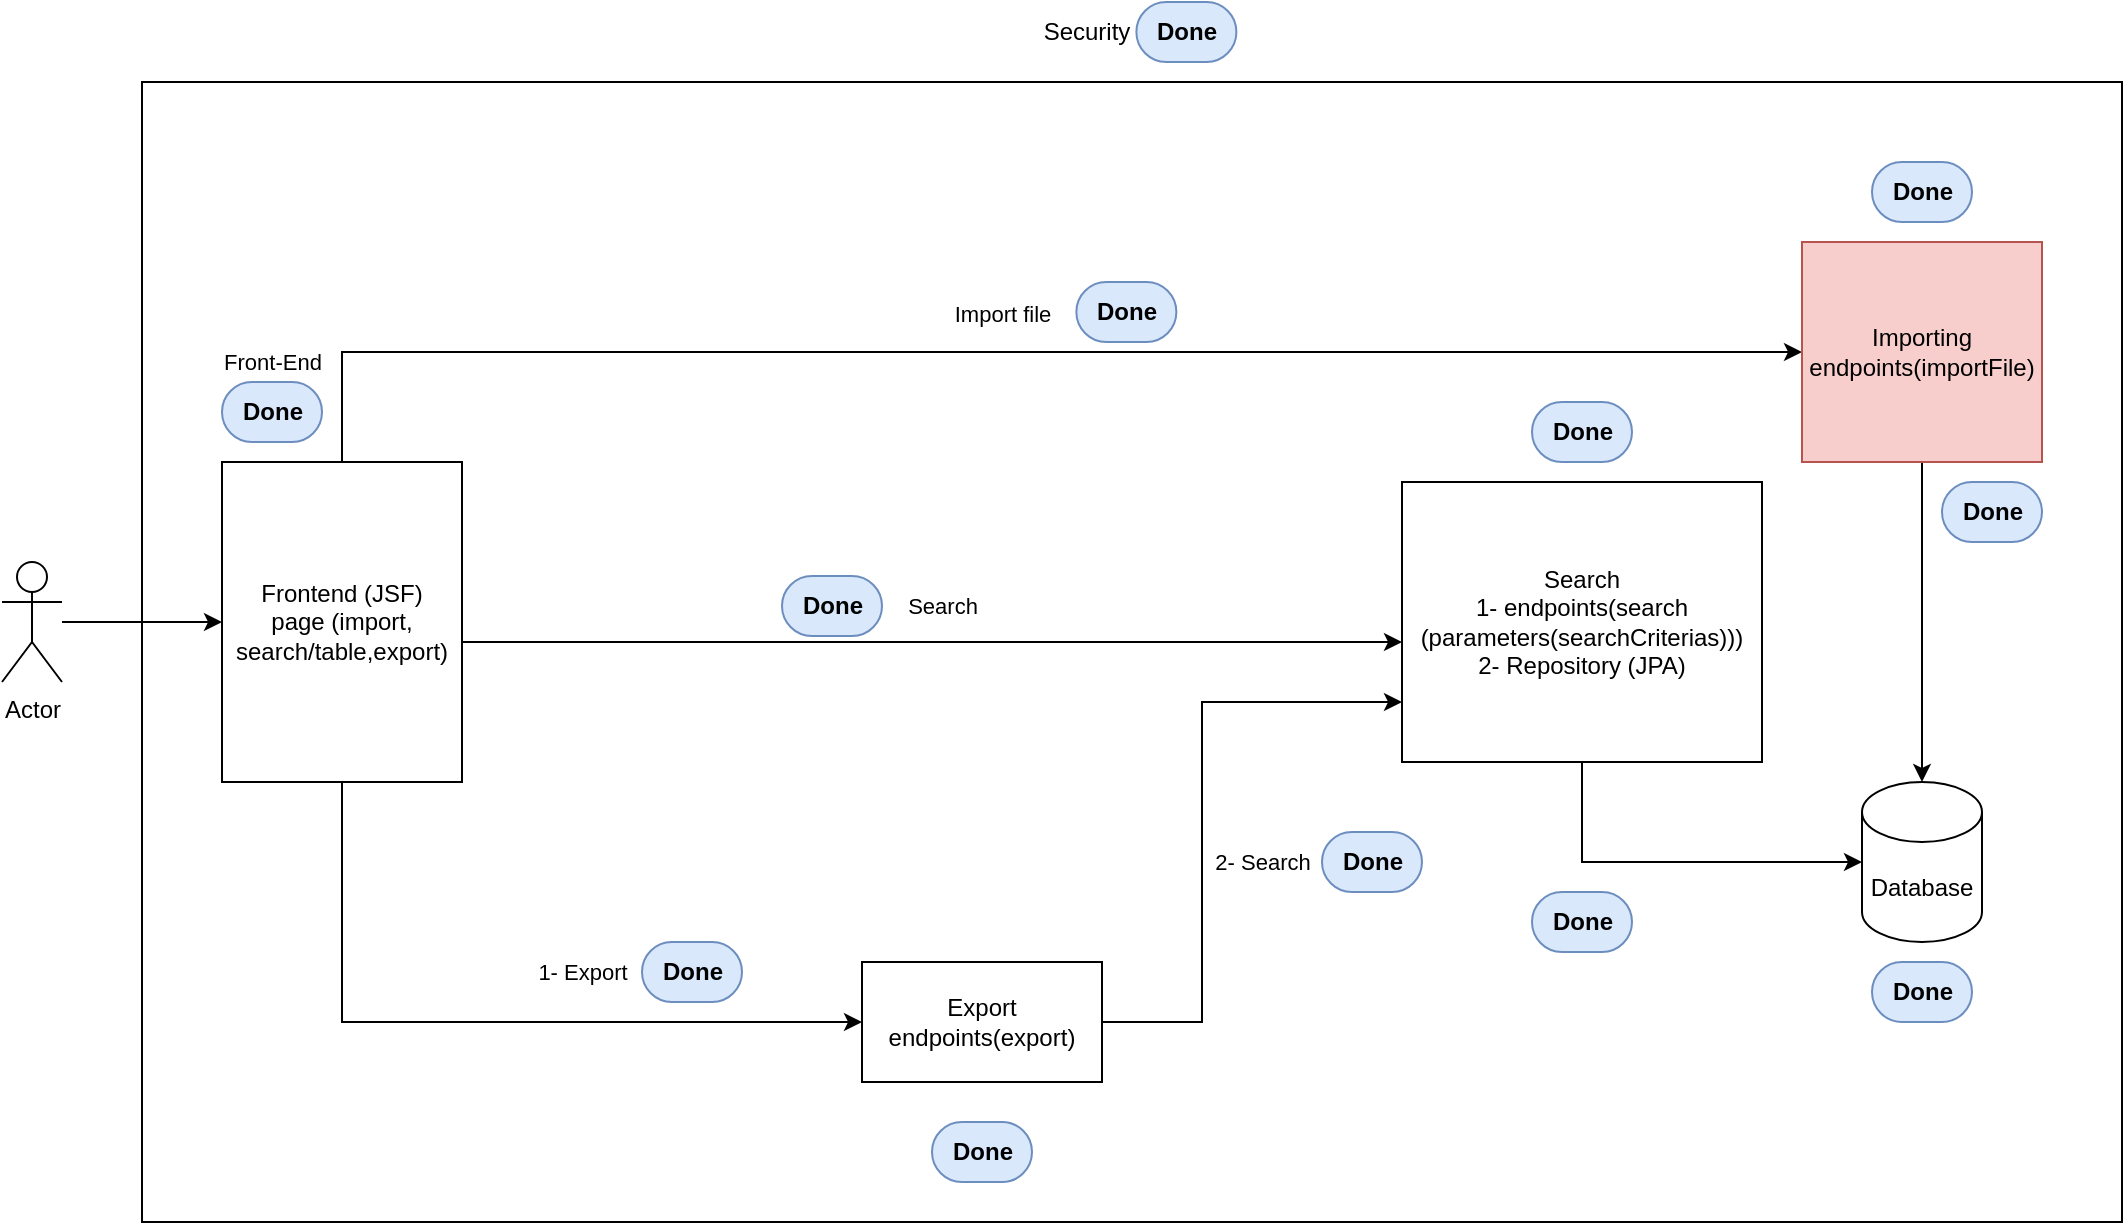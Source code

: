 <mxfile version="22.1.22" type="embed">
  <diagram id="AphjEX2S7gfjDF93Gixs" name="Page-1">
    <mxGraphModel dx="1936" dy="2172" grid="1" gridSize="10" guides="1" tooltips="1" connect="1" arrows="1" fold="1" page="1" pageScale="1" pageWidth="850" pageHeight="1100" math="0" shadow="0">
      <root>
        <mxCell id="0" />
        <mxCell id="1" parent="0" />
        <mxCell id="2" style="edgeStyle=orthogonalEdgeStyle;rounded=0;orthogonalLoop=1;jettySize=auto;html=1;" parent="1" source="7" target="12" edge="1">
          <mxGeometry relative="1" as="geometry">
            <Array as="points">
              <mxPoint x="490" y="-705" />
            </Array>
          </mxGeometry>
        </mxCell>
        <mxCell id="3" value="Import file" style="edgeLabel;html=1;align=center;verticalAlign=middle;resizable=0;points=[];" parent="2" vertex="1" connectable="0">
          <mxGeometry x="0.141" y="2" relative="1" as="geometry">
            <mxPoint x="-63" y="-17" as="offset" />
          </mxGeometry>
        </mxCell>
        <mxCell id="4" style="edgeStyle=orthogonalEdgeStyle;rounded=0;orthogonalLoop=1;jettySize=auto;html=1;" parent="1" source="7" target="13" edge="1">
          <mxGeometry relative="1" as="geometry">
            <Array as="points">
              <mxPoint x="830" y="-560" />
              <mxPoint x="830" y="-560" />
            </Array>
          </mxGeometry>
        </mxCell>
        <mxCell id="5" value="Search" style="edgeLabel;html=1;align=center;verticalAlign=middle;resizable=0;points=[];" parent="4" vertex="1" connectable="0">
          <mxGeometry x="0.109" y="-3" relative="1" as="geometry">
            <mxPoint x="-21" y="-21" as="offset" />
          </mxGeometry>
        </mxCell>
        <mxCell id="6" style="edgeStyle=orthogonalEdgeStyle;rounded=0;orthogonalLoop=1;jettySize=auto;html=1;entryX=0;entryY=0.5;entryDx=0;entryDy=0;" parent="1" source="7" target="17" edge="1">
          <mxGeometry relative="1" as="geometry">
            <Array as="points">
              <mxPoint x="490" y="-370" />
            </Array>
          </mxGeometry>
        </mxCell>
        <mxCell id="7" value="Frontend (JSF)&lt;br&gt;page (import, search/table,export)" style="rounded=0;whiteSpace=wrap;html=1;" parent="1" vertex="1">
          <mxGeometry x="430" y="-650" width="120" height="160" as="geometry" />
        </mxCell>
        <mxCell id="8" style="edgeStyle=orthogonalEdgeStyle;rounded=0;orthogonalLoop=1;jettySize=auto;html=1;entryX=0;entryY=0.5;entryDx=0;entryDy=0;" parent="1" source="9" target="7" edge="1">
          <mxGeometry relative="1" as="geometry" />
        </mxCell>
        <mxCell id="9" value="Actor" style="shape=umlActor;verticalLabelPosition=bottom;verticalAlign=top;html=1;outlineConnect=0;" parent="1" vertex="1">
          <mxGeometry x="320" y="-600" width="30" height="60" as="geometry" />
        </mxCell>
        <mxCell id="10" value="Database" style="shape=cylinder3;whiteSpace=wrap;html=1;boundedLbl=1;backgroundOutline=1;size=15;" parent="1" vertex="1">
          <mxGeometry x="1250" y="-490" width="60" height="80" as="geometry" />
        </mxCell>
        <mxCell id="11" style="edgeStyle=orthogonalEdgeStyle;rounded=0;orthogonalLoop=1;jettySize=auto;html=1;" parent="1" source="12" target="10" edge="1">
          <mxGeometry relative="1" as="geometry" />
        </mxCell>
        <mxCell id="12" value="Importing&lt;br&gt;endpoints(importFile)" style="rounded=0;whiteSpace=wrap;html=1;fillColor=#f8cecc;strokeColor=#b85450;" parent="1" vertex="1">
          <mxGeometry x="1220" y="-760" width="120" height="110" as="geometry" />
        </mxCell>
        <mxCell id="13" value="Search&lt;br&gt;1- endpoints(search&lt;div&gt;(parameters(searchCriterias)))&lt;br&gt;2- Repository (JPA)&lt;/div&gt;" style="rounded=0;whiteSpace=wrap;html=1;" parent="1" vertex="1">
          <mxGeometry x="1020" y="-640" width="180" height="140" as="geometry" />
        </mxCell>
        <mxCell id="14" style="edgeStyle=orthogonalEdgeStyle;rounded=0;orthogonalLoop=1;jettySize=auto;html=1;entryX=0;entryY=0.5;entryDx=0;entryDy=0;entryPerimeter=0;exitX=0.5;exitY=1;exitDx=0;exitDy=0;" parent="1" source="13" target="10" edge="1">
          <mxGeometry relative="1" as="geometry" />
        </mxCell>
        <mxCell id="15" style="edgeStyle=orthogonalEdgeStyle;rounded=0;orthogonalLoop=1;jettySize=auto;html=1;" parent="1" source="17" edge="1">
          <mxGeometry relative="1" as="geometry">
            <Array as="points">
              <mxPoint x="920" y="-370" />
              <mxPoint x="920" y="-530" />
            </Array>
            <mxPoint x="1020" y="-530" as="targetPoint" />
          </mxGeometry>
        </mxCell>
        <mxCell id="16" value="2- Search" style="edgeLabel;html=1;align=center;verticalAlign=middle;resizable=0;points=[];" parent="15" vertex="1" connectable="0">
          <mxGeometry x="-0.053" y="2" relative="1" as="geometry">
            <mxPoint x="32" y="17" as="offset" />
          </mxGeometry>
        </mxCell>
        <mxCell id="17" value="Export&lt;br&gt;endpoints(export)" style="rounded=0;whiteSpace=wrap;html=1;" parent="1" vertex="1">
          <mxGeometry x="750" y="-400" width="120" height="60" as="geometry" />
        </mxCell>
        <mxCell id="18" value="&lt;b&gt;Done&lt;/b&gt;" style="text;html=1;align=center;verticalAlign=middle;resizable=0;points=[];autosize=1;strokeColor=#6c8ebf;fillColor=#dae8fc;glass=0;rounded=1;labelBorderColor=none;labelBackgroundColor=none;textShadow=0;arcSize=50;treeMoving=0;metaEdit=0;noLabel=0;" parent="1" vertex="1">
          <mxGeometry x="1085" y="-680" width="50" height="30" as="geometry" />
        </mxCell>
        <mxCell id="19" value="1- Export" style="edgeLabel;html=1;align=center;verticalAlign=middle;resizable=0;points=[];" parent="1" vertex="1" connectable="0">
          <mxGeometry x="609.476" y="-395.0" as="geometry" />
        </mxCell>
        <mxCell id="20" value="&lt;b&gt;Done&lt;/b&gt;" style="text;html=1;align=center;verticalAlign=middle;resizable=0;points=[];autosize=1;strokeColor=#6c8ebf;fillColor=#dae8fc;glass=0;rounded=1;labelBorderColor=none;labelBackgroundColor=none;textShadow=0;arcSize=50;treeMoving=0;metaEdit=0;noLabel=0;" parent="1" vertex="1">
          <mxGeometry x="785" y="-320" width="50" height="30" as="geometry" />
        </mxCell>
        <mxCell id="21" value="&lt;b&gt;Done&lt;/b&gt;" style="text;html=1;align=center;verticalAlign=middle;resizable=0;points=[];autosize=1;strokeColor=#6c8ebf;fillColor=#dae8fc;glass=0;rounded=1;labelBorderColor=none;labelBackgroundColor=none;textShadow=0;arcSize=50;treeMoving=0;metaEdit=0;noLabel=0;" parent="1" vertex="1">
          <mxGeometry x="980" y="-465" width="50" height="30" as="geometry" />
        </mxCell>
        <mxCell id="22" value="&lt;b&gt;Done&lt;/b&gt;" style="text;html=1;align=center;verticalAlign=middle;resizable=0;points=[];autosize=1;strokeColor=#6c8ebf;fillColor=#dae8fc;glass=0;rounded=1;labelBorderColor=none;labelBackgroundColor=none;textShadow=0;arcSize=50;treeMoving=0;metaEdit=0;noLabel=0;" parent="1" vertex="1">
          <mxGeometry x="1255" y="-400" width="50" height="30" as="geometry" />
        </mxCell>
        <mxCell id="23" value="&lt;b&gt;Done&lt;/b&gt;" style="text;html=1;align=center;verticalAlign=middle;resizable=0;points=[];autosize=1;strokeColor=#6c8ebf;fillColor=#dae8fc;glass=0;rounded=1;labelBorderColor=none;labelBackgroundColor=none;textShadow=0;arcSize=50;treeMoving=0;metaEdit=0;noLabel=0;" parent="1" vertex="1">
          <mxGeometry x="1255" y="-800" width="50" height="30" as="geometry" />
        </mxCell>
        <mxCell id="24" value="&lt;b&gt;Done&lt;/b&gt;" style="text;html=1;align=center;verticalAlign=middle;resizable=0;points=[];autosize=1;strokeColor=#6c8ebf;fillColor=#dae8fc;glass=0;rounded=1;labelBorderColor=none;labelBackgroundColor=none;textShadow=0;arcSize=50;treeMoving=0;metaEdit=0;noLabel=0;" parent="1" vertex="1">
          <mxGeometry x="1085" y="-435" width="50" height="30" as="geometry" />
        </mxCell>
        <mxCell id="25" value="&lt;b&gt;Done&lt;/b&gt;" style="text;html=1;align=center;verticalAlign=middle;resizable=0;points=[];autosize=1;strokeColor=#6c8ebf;fillColor=#dae8fc;glass=0;rounded=1;labelBorderColor=none;labelBackgroundColor=none;textShadow=0;arcSize=50;treeMoving=0;metaEdit=0;noLabel=0;" parent="1" vertex="1">
          <mxGeometry x="1290" y="-640" width="50" height="30" as="geometry" />
        </mxCell>
        <mxCell id="26" value="&lt;b&gt;Done&lt;/b&gt;" style="text;html=1;align=center;verticalAlign=middle;resizable=0;points=[];autosize=1;strokeColor=#6c8ebf;fillColor=#dae8fc;glass=0;rounded=1;labelBorderColor=none;labelBackgroundColor=none;textShadow=0;arcSize=50;treeMoving=0;metaEdit=0;noLabel=0;" parent="1" vertex="1">
          <mxGeometry x="857.19" y="-740" width="50" height="30" as="geometry" />
        </mxCell>
        <mxCell id="27" value="&lt;b&gt;Done&lt;/b&gt;" style="text;html=1;align=center;verticalAlign=middle;resizable=0;points=[];autosize=1;strokeColor=#6c8ebf;fillColor=#dae8fc;glass=0;rounded=1;labelBorderColor=none;labelBackgroundColor=none;textShadow=0;arcSize=50;treeMoving=0;metaEdit=0;noLabel=0;" parent="1" vertex="1">
          <mxGeometry x="640" y="-410" width="50" height="30" as="geometry" />
        </mxCell>
        <mxCell id="28" value="&lt;b&gt;Done&lt;/b&gt;" style="text;html=1;align=center;verticalAlign=middle;resizable=0;points=[];autosize=1;strokeColor=#6c8ebf;fillColor=#dae8fc;glass=0;rounded=1;labelBorderColor=none;labelBackgroundColor=none;textShadow=0;arcSize=50;treeMoving=0;metaEdit=0;noLabel=0;" parent="1" vertex="1">
          <mxGeometry x="710" y="-593" width="50" height="30" as="geometry" />
        </mxCell>
        <mxCell id="29" value="&lt;b&gt;Done&lt;/b&gt;" style="text;html=1;align=center;verticalAlign=middle;resizable=0;points=[];autosize=1;strokeColor=#6c8ebf;fillColor=#dae8fc;glass=0;rounded=1;labelBorderColor=none;labelBackgroundColor=none;textShadow=0;arcSize=50;treeMoving=0;metaEdit=0;noLabel=0;" parent="1" vertex="1">
          <mxGeometry x="430.0" y="-690" width="50" height="30" as="geometry" />
        </mxCell>
        <mxCell id="30" value="Front-End" style="edgeLabel;html=1;align=center;verticalAlign=middle;resizable=0;points=[];" parent="1" vertex="1" connectable="0">
          <mxGeometry x="455.004" y="-700" as="geometry" />
        </mxCell>
        <mxCell id="31" value="" style="rounded=0;whiteSpace=wrap;html=1;fillColor=none;" parent="1" vertex="1">
          <mxGeometry x="390" y="-840" width="990" height="570" as="geometry" />
        </mxCell>
        <mxCell id="32" value="Security" style="text;html=1;align=center;verticalAlign=middle;resizable=0;points=[];autosize=1;strokeColor=none;fillColor=none;" parent="1" vertex="1">
          <mxGeometry x="827.19" y="-880" width="70" height="30" as="geometry" />
        </mxCell>
        <mxCell id="33" value="&lt;b&gt;Done&lt;/b&gt;" style="text;html=1;align=center;verticalAlign=middle;resizable=0;points=[];autosize=1;strokeColor=#6c8ebf;fillColor=#dae8fc;glass=0;rounded=1;labelBorderColor=none;labelBackgroundColor=none;textShadow=0;arcSize=50;treeMoving=0;metaEdit=0;noLabel=0;" parent="1" vertex="1">
          <mxGeometry x="887.19" y="-880" width="50" height="30" as="geometry" />
        </mxCell>
      </root>
    </mxGraphModel>
  </diagram>
</mxfile>

